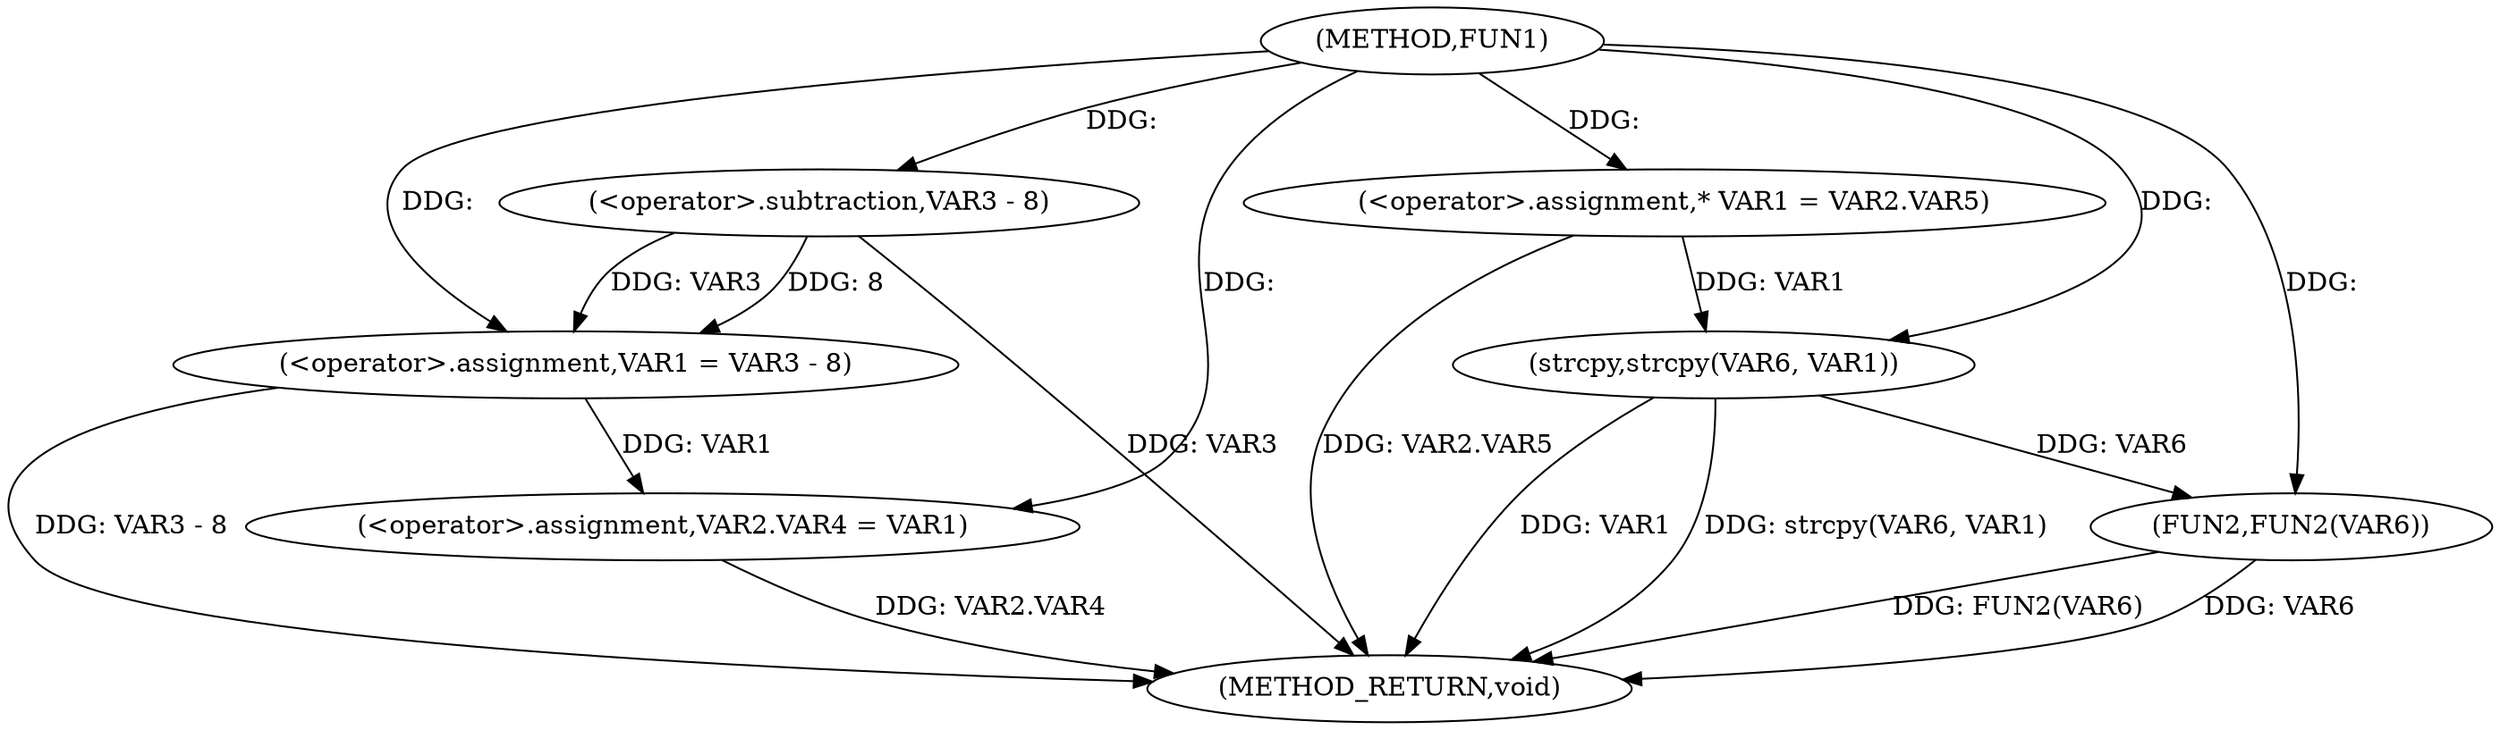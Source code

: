 digraph FUN1 {  
"1000100" [label = "(METHOD,FUN1)" ]
"1000129" [label = "(METHOD_RETURN,void)" ]
"1000105" [label = "(<operator>.assignment,VAR1 = VAR3 - 8)" ]
"1000107" [label = "(<operator>.subtraction,VAR3 - 8)" ]
"1000110" [label = "(<operator>.assignment,VAR2.VAR4 = VAR1)" ]
"1000117" [label = "(<operator>.assignment,* VAR1 = VAR2.VAR5)" ]
"1000124" [label = "(strcpy,strcpy(VAR6, VAR1))" ]
"1000127" [label = "(FUN2,FUN2(VAR6))" ]
  "1000124" -> "1000129"  [ label = "DDG: VAR1"] 
  "1000107" -> "1000129"  [ label = "DDG: VAR3"] 
  "1000105" -> "1000129"  [ label = "DDG: VAR3 - 8"] 
  "1000127" -> "1000129"  [ label = "DDG: FUN2(VAR6)"] 
  "1000127" -> "1000129"  [ label = "DDG: VAR6"] 
  "1000117" -> "1000129"  [ label = "DDG: VAR2.VAR5"] 
  "1000110" -> "1000129"  [ label = "DDG: VAR2.VAR4"] 
  "1000124" -> "1000129"  [ label = "DDG: strcpy(VAR6, VAR1)"] 
  "1000107" -> "1000105"  [ label = "DDG: VAR3"] 
  "1000107" -> "1000105"  [ label = "DDG: 8"] 
  "1000100" -> "1000105"  [ label = "DDG: "] 
  "1000100" -> "1000107"  [ label = "DDG: "] 
  "1000105" -> "1000110"  [ label = "DDG: VAR1"] 
  "1000100" -> "1000110"  [ label = "DDG: "] 
  "1000100" -> "1000117"  [ label = "DDG: "] 
  "1000100" -> "1000124"  [ label = "DDG: "] 
  "1000117" -> "1000124"  [ label = "DDG: VAR1"] 
  "1000124" -> "1000127"  [ label = "DDG: VAR6"] 
  "1000100" -> "1000127"  [ label = "DDG: "] 
}

